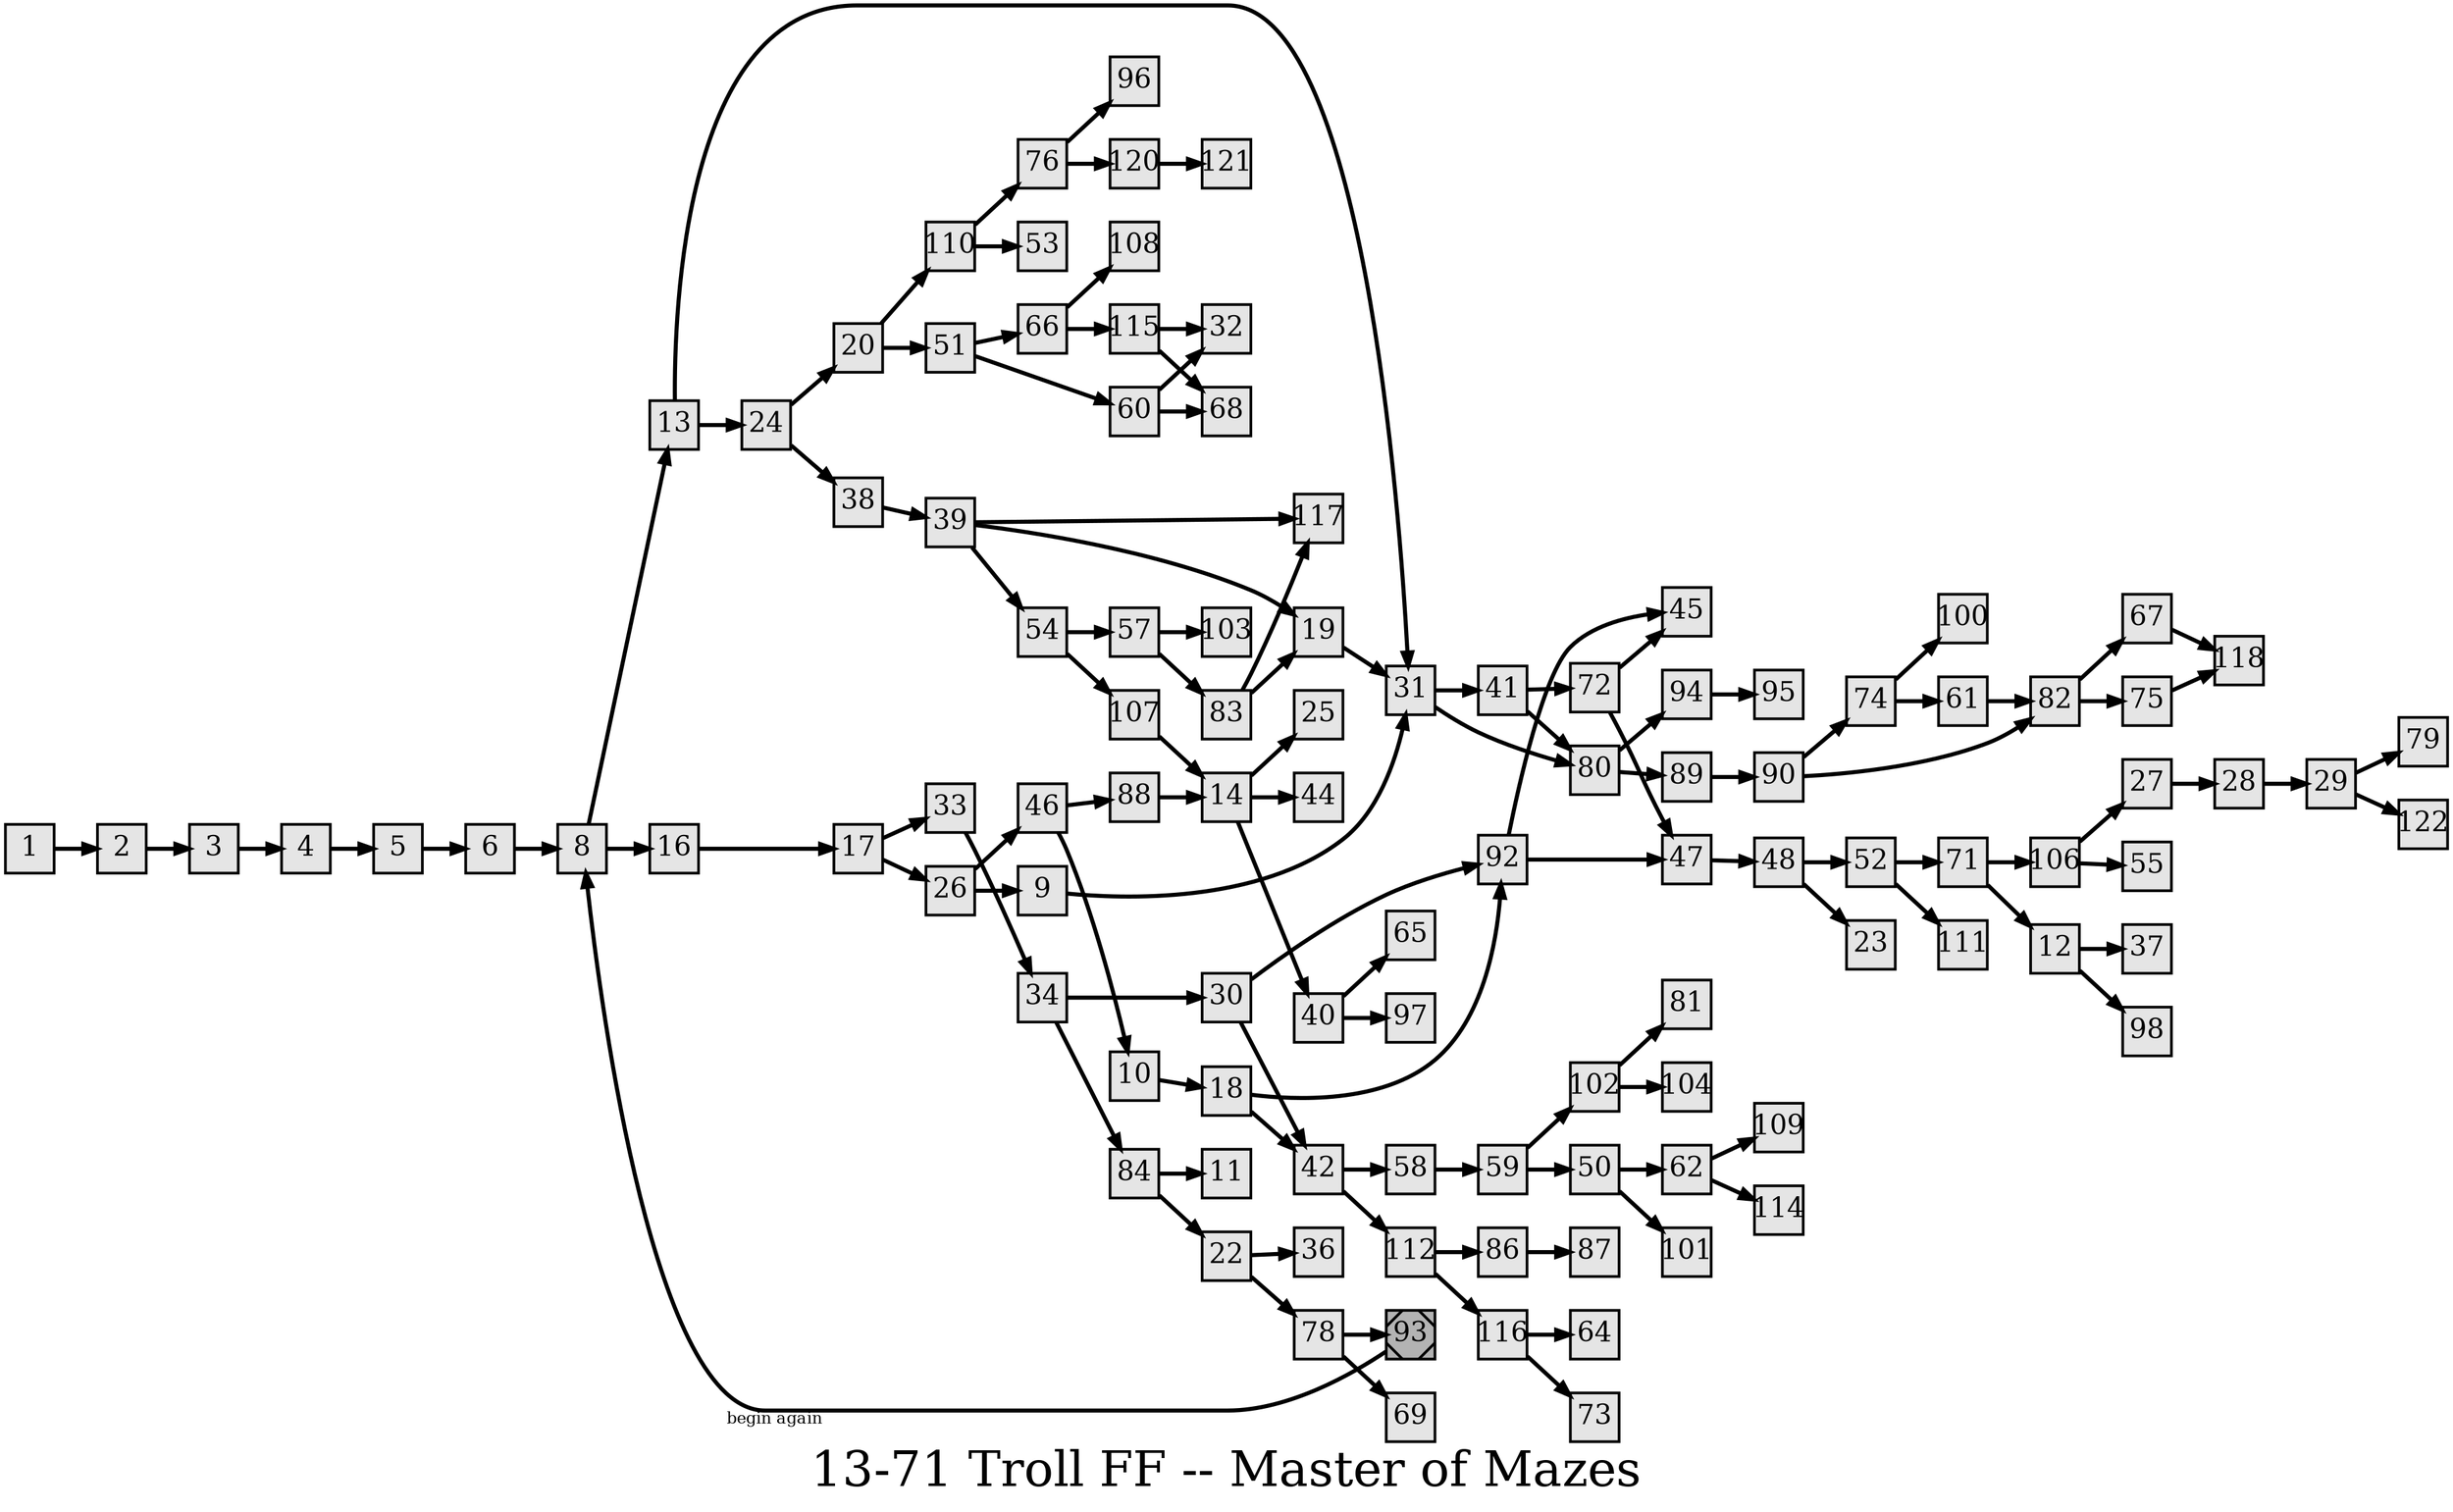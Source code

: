 digraph g{
  graph [ label="13-71 Troll FF -- Master of Mazes" rankdir=LR, ordering=out, fontsize=36, nodesep="0.35", ranksep="0.45"];
  node  [shape=rect, penwidth=2, fontsize=20, style=filled, fillcolor=grey90, margin="0,0", labelfloat=true, regular=true, fixedsize=true];
  edge  [labelfloat=true, penwidth=3, fontsize=12];
  // ---;
  // group  : Katz;
  // id     : 13-71;
  // gbid   : 25;
  // series : Troll Forgotten Forest;
  // title  : Master of Mazes;
  // author : Carol Gaskin;
  // credit:;
  // - name : Ryan Leach;
  // role : encoder;
  // date : 2017-08-21;
  // - name : Jeremy Douglass;
  // role : editor;
  // date : 2018-04-28;
  // render:;
  // - name   : small;
  // styles : gvStyles-small.txt;
  // engine : dot;
  // comment: >;
  
  // ---;
  
  // From | To | Label;
  
  1 -> 2;
  2 -> 3;
  3 -> 4;
  4 -> 5;
  5 -> 6;
  6 -> 8;
  8 -> 13;
  8 -> 16;
  9 -> 31;
  10 -> 18;
  12 -> 37;
  12 -> 98;
  13 -> 31;
  13 -> 24;
  14 -> 40;
  14 -> 25;
  14 -> 44;
  16 -> 17;
  17 -> 33;
  17 -> 26;
  18 -> 92;
  18 -> 42;
  19 -> 31;
  20 -> 110;
  20 -> 51;
  22 -> 36;
  22 -> 78;
  24 -> 20;
  24 -> 38;
  26 -> 46;
  26 -> 9;
  27 -> 28;
  28 -> 29;
  29 -> 79;
  29 -> 122;
  30 -> 92;
  30 -> 42;
  31 -> 41;
  31 -> 80;
  33 -> 34;
  34 -> 30;
  34 -> 84;
  38 -> 39;
  39 -> 117;
  39 -> 19;
  39 -> 54;
  40 -> 65;
  40 -> 97;
  41 -> 72;
  41 -> 80;
  42 -> 58;
  42 -> 112;
  46 -> 88;
  46 -> 10;
  47 -> 48;
  48 -> 52;
  48 -> 23;
  50 -> 62;
  50 -> 101;
  51 -> 66;
  51 -> 60;
  52 -> 71;
  52 -> 111;
  54 -> 57;
  54 -> 107;
  57 -> 103;
  57 -> 83;
  58 -> 59;
  59 -> 102;
  59 -> 50;
  60 -> 32;
  60 -> 68;
  61 -> 82;
  62 -> 109;
  62 -> 114;
  66 -> 108;
  66 -> 115;
  67 -> 118;
  71 -> 106;
  71 -> 12;
  72 -> 45;
  72 -> 47;
  74 -> 61;
  74 -> 100;
  75 -> 118;
  76 -> 96;
  76 -> 120;
  78 -> 93;
  78 -> 69;
  80 -> 94;
  80 -> 89;
  82 -> 67;
  82 -> 75;
  83 -> 117;
  83 -> 19;
  84 -> 11;
  84 -> 22;
  86 -> 87;
  88 -> 14;
  89 -> 90;
  90 -> 74;
  90 -> 82;
  92 -> 45;
  92 -> 47;
  93	[ xlabel="E", shape=Msquare, fontsize=20, fillcolor=grey70, xlabel="" ];
  93 -> 8	[ xlabel="begin again" ];
  94 -> 95;
  102 -> 81;
  102 -> 104;
  106 -> 27;
  106 -> 55;
  107 -> 14;
  110 -> 76;
  110 -> 53;
  112 -> 86;
  112 -> 116;
  115 -> 32;
  115 -> 68;
  116 -> 64;
  116 -> 73;
  120 -> 121;
}

